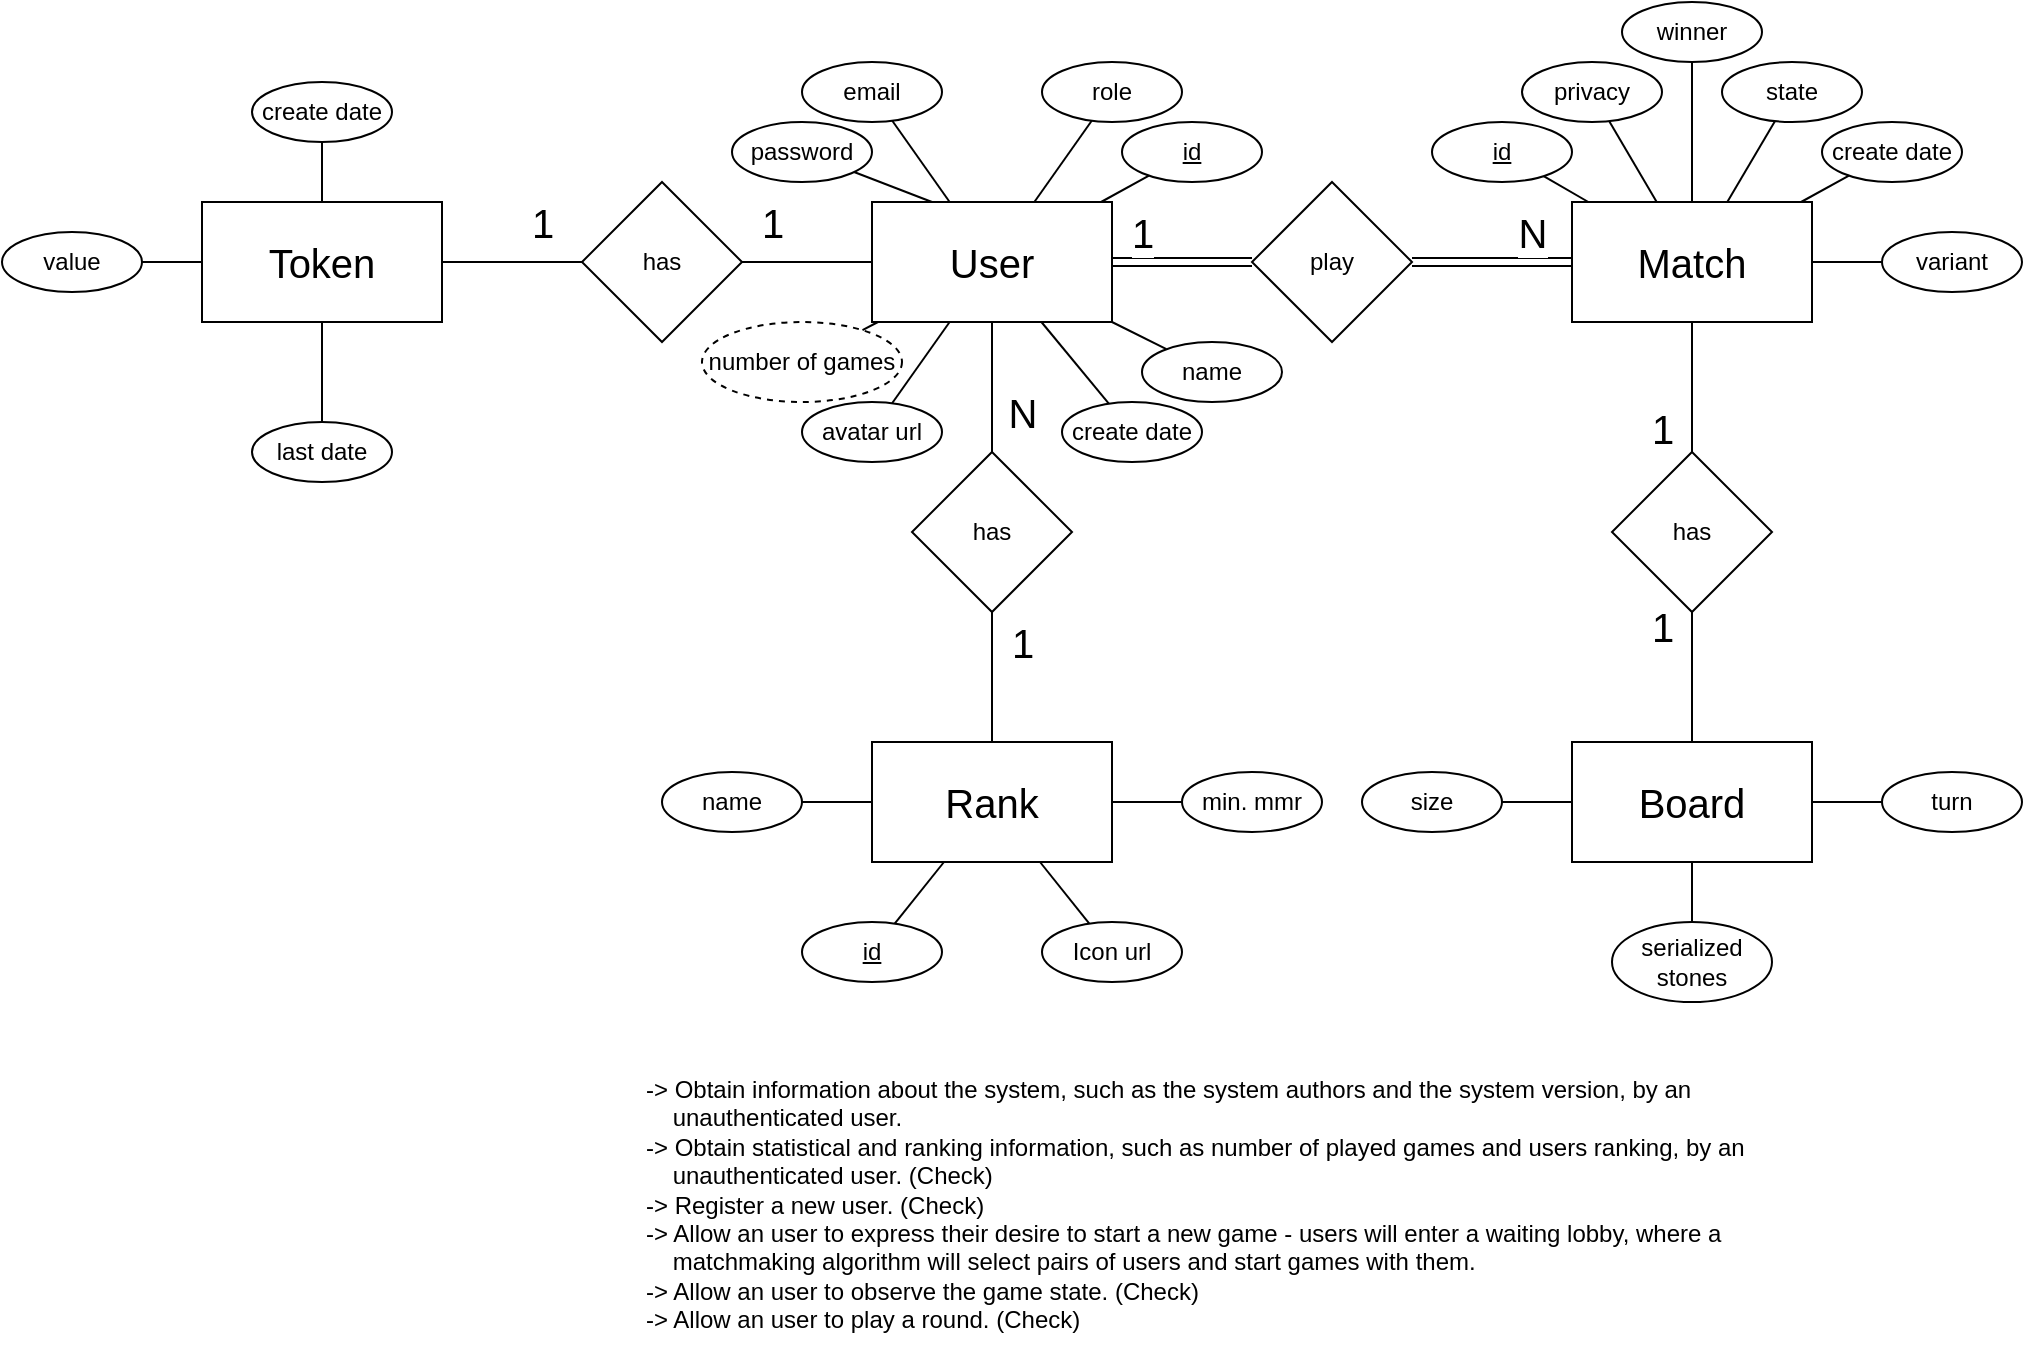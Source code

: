<mxfile version="22.0.5" type="device">
  <diagram name="Página-1" id="cOyWgmGHMXO5VJ9zmdlT">
    <mxGraphModel dx="2150" dy="720" grid="1" gridSize="10" guides="1" tooltips="1" connect="1" arrows="1" fold="1" page="1" pageScale="1" pageWidth="827" pageHeight="1169" math="0" shadow="0">
      <root>
        <mxCell id="0" />
        <mxCell id="1" parent="0" />
        <mxCell id="dx6zvSsTpxAph52ySE3O-1" value="&lt;font style=&quot;font-size: 20px;&quot;&gt;User&lt;/font&gt;" style="rounded=0;whiteSpace=wrap;html=1;" parent="1" vertex="1">
          <mxGeometry x="175" y="170" width="120" height="60" as="geometry" />
        </mxCell>
        <mxCell id="dx6zvSsTpxAph52ySE3O-2" value="&lt;span style=&quot;font-size: 20px;&quot;&gt;Match&lt;/span&gt;" style="rounded=0;whiteSpace=wrap;html=1;" parent="1" vertex="1">
          <mxGeometry x="525" y="170" width="120" height="60" as="geometry" />
        </mxCell>
        <mxCell id="dx6zvSsTpxAph52ySE3O-3" value="play" style="rhombus;whiteSpace=wrap;html=1;" parent="1" vertex="1">
          <mxGeometry x="365" y="160" width="80" height="80" as="geometry" />
        </mxCell>
        <mxCell id="dx6zvSsTpxAph52ySE3O-7" value="" style="endArrow=none;html=1;rounded=0;exitX=0;exitY=0.5;exitDx=0;exitDy=0;shape=link;entryX=1;entryY=0.5;entryDx=0;entryDy=0;" parent="1" source="dx6zvSsTpxAph52ySE3O-3" target="dx6zvSsTpxAph52ySE3O-1" edge="1">
          <mxGeometry width="50" height="50" relative="1" as="geometry">
            <mxPoint x="385" y="280" as="sourcePoint" />
            <mxPoint x="305" y="200" as="targetPoint" />
          </mxGeometry>
        </mxCell>
        <mxCell id="dx6zvSsTpxAph52ySE3O-15" value="1" style="edgeLabel;html=1;align=center;verticalAlign=middle;resizable=0;points=[];fontSize=20;" parent="dx6zvSsTpxAph52ySE3O-7" vertex="1" connectable="0">
          <mxGeometry x="0.058" y="3" relative="1" as="geometry">
            <mxPoint x="-18" y="-18" as="offset" />
          </mxGeometry>
        </mxCell>
        <mxCell id="dx6zvSsTpxAph52ySE3O-8" value="" style="endArrow=none;html=1;rounded=0;exitX=0;exitY=0.5;exitDx=0;exitDy=0;entryX=1;entryY=0.5;entryDx=0;entryDy=0;shape=link;" parent="1" source="dx6zvSsTpxAph52ySE3O-2" target="dx6zvSsTpxAph52ySE3O-3" edge="1">
          <mxGeometry width="50" height="50" relative="1" as="geometry">
            <mxPoint x="375" y="210" as="sourcePoint" />
            <mxPoint x="295" y="210" as="targetPoint" />
          </mxGeometry>
        </mxCell>
        <mxCell id="dx6zvSsTpxAph52ySE3O-13" value="N&lt;br style=&quot;font-size: 20px;&quot;&gt;" style="edgeLabel;html=1;align=center;verticalAlign=middle;resizable=0;points=[];fontSize=20;" parent="dx6zvSsTpxAph52ySE3O-8" vertex="1" connectable="0">
          <mxGeometry x="-0.15" relative="1" as="geometry">
            <mxPoint x="14" y="-15" as="offset" />
          </mxGeometry>
        </mxCell>
        <mxCell id="dx6zvSsTpxAph52ySE3O-11" value="number of games" style="ellipse;whiteSpace=wrap;html=1;dashed=1;" parent="1" vertex="1">
          <mxGeometry x="90" y="230" width="100" height="40" as="geometry" />
        </mxCell>
        <mxCell id="dx6zvSsTpxAph52ySE3O-12" value="" style="endArrow=none;html=1;rounded=0;" parent="1" source="dx6zvSsTpxAph52ySE3O-1" target="dx6zvSsTpxAph52ySE3O-11" edge="1">
          <mxGeometry width="50" height="50" relative="1" as="geometry">
            <mxPoint x="201.52" y="180" as="sourcePoint" />
            <mxPoint x="201.52" y="140" as="targetPoint" />
          </mxGeometry>
        </mxCell>
        <mxCell id="dx6zvSsTpxAph52ySE3O-22" value="-&gt; Obtain information about the system, such as the system authors and the system version, by an     unauthenticated user.&#xa;-&gt; Obtain statistical and ranking information, such as number of played games and users ranking, by an     unauthenticated user. (Check)&#xa;-&gt; Register a new user. (Check)&#xa;-&gt; Allow an user to express their desire to start a new game - users will enter a waiting lobby, where a     matchmaking algorithm will select pairs of users and start games with them.&#xa;-&gt; Allow an user to observe the game state. (Check)&#xa;-&gt; Allow an user to play a round. (Check)" style="text;whiteSpace=wrap;" parent="1" vertex="1">
          <mxGeometry x="60" y="600" width="560" height="150" as="geometry" />
        </mxCell>
        <mxCell id="dx6zvSsTpxAph52ySE3O-33" value="name" style="ellipse;whiteSpace=wrap;html=1;" parent="1" vertex="1">
          <mxGeometry x="310" y="240" width="70" height="30" as="geometry" />
        </mxCell>
        <mxCell id="dx6zvSsTpxAph52ySE3O-34" value="" style="endArrow=none;html=1;rounded=0;" parent="1" source="dx6zvSsTpxAph52ySE3O-1" target="dx6zvSsTpxAph52ySE3O-33" edge="1">
          <mxGeometry width="50" height="50" relative="1" as="geometry">
            <mxPoint x="351.52" y="310" as="sourcePoint" />
            <mxPoint x="401.52" y="260" as="targetPoint" />
          </mxGeometry>
        </mxCell>
        <mxCell id="dx6zvSsTpxAph52ySE3O-35" value="" style="endArrow=none;html=1;rounded=0;exitX=0.25;exitY=0;exitDx=0;exitDy=0;" parent="1" source="dx6zvSsTpxAph52ySE3O-1" target="dx6zvSsTpxAph52ySE3O-36" edge="1">
          <mxGeometry width="50" height="50" relative="1" as="geometry">
            <mxPoint x="351.52" y="310" as="sourcePoint" />
            <mxPoint x="131.52" y="140" as="targetPoint" />
          </mxGeometry>
        </mxCell>
        <mxCell id="dx6zvSsTpxAph52ySE3O-36" value="password" style="ellipse;whiteSpace=wrap;html=1;" parent="1" vertex="1">
          <mxGeometry x="105" y="130" width="70" height="30" as="geometry" />
        </mxCell>
        <mxCell id="dx6zvSsTpxAph52ySE3O-37" value="" style="endArrow=none;html=1;rounded=0;" parent="1" source="dx6zvSsTpxAph52ySE3O-1" target="dx6zvSsTpxAph52ySE3O-38" edge="1">
          <mxGeometry width="50" height="50" relative="1" as="geometry">
            <mxPoint x="171.52" y="240" as="sourcePoint" />
            <mxPoint x="268.005" y="137.729" as="targetPoint" />
          </mxGeometry>
        </mxCell>
        <mxCell id="dx6zvSsTpxAph52ySE3O-38" value="&lt;u&gt;id&lt;/u&gt;" style="ellipse;whiteSpace=wrap;html=1;" parent="1" vertex="1">
          <mxGeometry x="300" y="130" width="70" height="30" as="geometry" />
        </mxCell>
        <mxCell id="xWFfn3jdPb55RrBBfNBt-27" value="" style="endArrow=none;html=1;rounded=0;" parent="1" target="dx6zvSsTpxAph52ySE3O-2" edge="1">
          <mxGeometry width="50" height="50" relative="1" as="geometry">
            <mxPoint x="510.824" y="157.056" as="sourcePoint" />
            <mxPoint x="575" y="260" as="targetPoint" />
          </mxGeometry>
        </mxCell>
        <mxCell id="YAuTm9VH2tMG_GHbXv0A-7" value="&lt;span style=&quot;font-size: 20px;&quot;&gt;Token&lt;/span&gt;" style="rounded=0;whiteSpace=wrap;html=1;" parent="1" vertex="1">
          <mxGeometry x="-160" y="170" width="120" height="60" as="geometry" />
        </mxCell>
        <mxCell id="YAuTm9VH2tMG_GHbXv0A-8" value="has" style="rhombus;whiteSpace=wrap;html=1;" parent="1" vertex="1">
          <mxGeometry x="30" y="160" width="80" height="80" as="geometry" />
        </mxCell>
        <mxCell id="YAuTm9VH2tMG_GHbXv0A-9" value="" style="endArrow=none;html=1;rounded=0;entryX=0;entryY=0.5;entryDx=0;entryDy=0;exitX=1;exitY=0.5;exitDx=0;exitDy=0;" parent="1" source="YAuTm9VH2tMG_GHbXv0A-8" target="dx6zvSsTpxAph52ySE3O-1" edge="1">
          <mxGeometry width="50" height="50" relative="1" as="geometry">
            <mxPoint x="235" y="300" as="sourcePoint" />
            <mxPoint x="290" y="280" as="targetPoint" />
          </mxGeometry>
        </mxCell>
        <mxCell id="YAuTm9VH2tMG_GHbXv0A-16" value="1" style="edgeLabel;html=1;align=center;verticalAlign=middle;resizable=0;points=[];fontSize=20;" parent="YAuTm9VH2tMG_GHbXv0A-9" vertex="1" connectable="0">
          <mxGeometry x="-0.456" y="-1" relative="1" as="geometry">
            <mxPoint x="-3" y="-21" as="offset" />
          </mxGeometry>
        </mxCell>
        <mxCell id="YAuTm9VH2tMG_GHbXv0A-10" value="" style="endArrow=none;html=1;rounded=0;entryX=0;entryY=0.5;entryDx=0;entryDy=0;exitX=1;exitY=0.5;exitDx=0;exitDy=0;" parent="1" source="YAuTm9VH2tMG_GHbXv0A-7" target="YAuTm9VH2tMG_GHbXv0A-8" edge="1">
          <mxGeometry width="50" height="50" relative="1" as="geometry">
            <mxPoint x="244" y="305" as="sourcePoint" />
            <mxPoint x="245" y="240" as="targetPoint" />
          </mxGeometry>
        </mxCell>
        <mxCell id="YAuTm9VH2tMG_GHbXv0A-15" value="1" style="edgeLabel;html=1;align=center;verticalAlign=middle;resizable=0;points=[];fontSize=20;" parent="YAuTm9VH2tMG_GHbXv0A-10" vertex="1" connectable="0">
          <mxGeometry x="0.019" relative="1" as="geometry">
            <mxPoint x="14" y="-20" as="offset" />
          </mxGeometry>
        </mxCell>
        <mxCell id="YAuTm9VH2tMG_GHbXv0A-12" value="" style="endArrow=none;html=1;rounded=0;" parent="1" source="YAuTm9VH2tMG_GHbXv0A-7" target="YAuTm9VH2tMG_GHbXv0A-13" edge="1">
          <mxGeometry width="50" height="50" relative="1" as="geometry">
            <mxPoint x="100" y="300" as="sourcePoint" />
            <mxPoint x="-90" y="120" as="targetPoint" />
          </mxGeometry>
        </mxCell>
        <mxCell id="YAuTm9VH2tMG_GHbXv0A-13" value="create date" style="ellipse;whiteSpace=wrap;html=1;" parent="1" vertex="1">
          <mxGeometry x="-135" y="110" width="70" height="30" as="geometry" />
        </mxCell>
        <mxCell id="YAuTm9VH2tMG_GHbXv0A-18" value="value" style="ellipse;whiteSpace=wrap;html=1;" parent="1" vertex="1">
          <mxGeometry x="-260" y="185" width="70" height="30" as="geometry" />
        </mxCell>
        <mxCell id="YAuTm9VH2tMG_GHbXv0A-20" value="" style="endArrow=none;html=1;rounded=0;" parent="1" source="YAuTm9VH2tMG_GHbXv0A-18" target="YAuTm9VH2tMG_GHbXv0A-7" edge="1">
          <mxGeometry width="50" height="50" relative="1" as="geometry">
            <mxPoint x="-190" y="150" as="sourcePoint" />
            <mxPoint x="-90" y="130" as="targetPoint" />
          </mxGeometry>
        </mxCell>
        <mxCell id="eDnlF8v6GDu-VwRYmpLu-1" value="" style="endArrow=none;html=1;rounded=0;exitX=0.5;exitY=1;exitDx=0;exitDy=0;entryX=0.5;entryY=0;entryDx=0;entryDy=0;" parent="1" source="dx6zvSsTpxAph52ySE3O-1" target="eDnlF8v6GDu-VwRYmpLu-2" edge="1">
          <mxGeometry width="50" height="50" relative="1" as="geometry">
            <mxPoint x="270" y="300" as="sourcePoint" />
            <mxPoint x="235" y="300" as="targetPoint" />
          </mxGeometry>
        </mxCell>
        <mxCell id="eDnlF8v6GDu-VwRYmpLu-9" value="&lt;font style=&quot;font-size: 20px;&quot;&gt;N&lt;/font&gt;" style="edgeLabel;html=1;align=center;verticalAlign=middle;resizable=0;points=[];" parent="eDnlF8v6GDu-VwRYmpLu-1" vertex="1" connectable="0">
          <mxGeometry x="0.418" y="-1" relative="1" as="geometry">
            <mxPoint x="16" y="-1" as="offset" />
          </mxGeometry>
        </mxCell>
        <mxCell id="eDnlF8v6GDu-VwRYmpLu-2" value="has" style="rhombus;whiteSpace=wrap;html=1;" parent="1" vertex="1">
          <mxGeometry x="195" y="295" width="80" height="80" as="geometry" />
        </mxCell>
        <mxCell id="eDnlF8v6GDu-VwRYmpLu-4" value="&lt;font style=&quot;font-size: 20px;&quot;&gt;Rank&lt;/font&gt;" style="rounded=0;whiteSpace=wrap;html=1;" parent="1" vertex="1">
          <mxGeometry x="175" y="440" width="120" height="60" as="geometry" />
        </mxCell>
        <mxCell id="eDnlF8v6GDu-VwRYmpLu-5" value="" style="endArrow=none;html=1;rounded=0;entryX=0.5;entryY=1;entryDx=0;entryDy=0;exitX=0.5;exitY=0;exitDx=0;exitDy=0;" parent="1" source="eDnlF8v6GDu-VwRYmpLu-4" target="eDnlF8v6GDu-VwRYmpLu-2" edge="1">
          <mxGeometry width="50" height="50" relative="1" as="geometry">
            <mxPoint x="120" y="420" as="sourcePoint" />
            <mxPoint x="170" y="370" as="targetPoint" />
          </mxGeometry>
        </mxCell>
        <mxCell id="eDnlF8v6GDu-VwRYmpLu-8" value="1" style="edgeLabel;html=1;align=center;verticalAlign=middle;resizable=0;points=[];fontSize=20;" parent="eDnlF8v6GDu-VwRYmpLu-5" vertex="1" connectable="0">
          <mxGeometry x="-0.165" relative="1" as="geometry">
            <mxPoint x="15" y="-23" as="offset" />
          </mxGeometry>
        </mxCell>
        <mxCell id="eDnlF8v6GDu-VwRYmpLu-10" value="" style="endArrow=none;html=1;rounded=0;entryX=0;entryY=0.5;entryDx=0;entryDy=0;exitX=1;exitY=0.5;exitDx=0;exitDy=0;" parent="1" source="eDnlF8v6GDu-VwRYmpLu-11" target="eDnlF8v6GDu-VwRYmpLu-4" edge="1">
          <mxGeometry width="50" height="50" relative="1" as="geometry">
            <mxPoint x="130" y="470" as="sourcePoint" />
            <mxPoint x="180" y="300" as="targetPoint" />
          </mxGeometry>
        </mxCell>
        <mxCell id="eDnlF8v6GDu-VwRYmpLu-11" value="name" style="ellipse;whiteSpace=wrap;html=1;" parent="1" vertex="1">
          <mxGeometry x="70" y="455" width="70" height="30" as="geometry" />
        </mxCell>
        <mxCell id="eDnlF8v6GDu-VwRYmpLu-12" value="&lt;u&gt;id&lt;/u&gt;" style="ellipse;whiteSpace=wrap;html=1;" parent="1" vertex="1">
          <mxGeometry x="140" y="530" width="70" height="30" as="geometry" />
        </mxCell>
        <mxCell id="eDnlF8v6GDu-VwRYmpLu-13" value="" style="endArrow=none;html=1;rounded=0;" parent="1" source="eDnlF8v6GDu-VwRYmpLu-12" target="eDnlF8v6GDu-VwRYmpLu-4" edge="1">
          <mxGeometry width="50" height="50" relative="1" as="geometry">
            <mxPoint x="150" y="480" as="sourcePoint" />
            <mxPoint x="185" y="480" as="targetPoint" />
          </mxGeometry>
        </mxCell>
        <mxCell id="eDnlF8v6GDu-VwRYmpLu-14" value="Icon url" style="ellipse;whiteSpace=wrap;html=1;" parent="1" vertex="1">
          <mxGeometry x="260" y="530" width="70" height="30" as="geometry" />
        </mxCell>
        <mxCell id="eDnlF8v6GDu-VwRYmpLu-15" value="" style="endArrow=none;html=1;rounded=0;" parent="1" source="eDnlF8v6GDu-VwRYmpLu-14" target="eDnlF8v6GDu-VwRYmpLu-4" edge="1">
          <mxGeometry width="50" height="50" relative="1" as="geometry">
            <mxPoint x="196" y="541" as="sourcePoint" />
            <mxPoint x="221" y="510" as="targetPoint" />
          </mxGeometry>
        </mxCell>
        <mxCell id="eDnlF8v6GDu-VwRYmpLu-16" value="min. mmr" style="ellipse;whiteSpace=wrap;html=1;" parent="1" vertex="1">
          <mxGeometry x="330" y="455" width="70" height="30" as="geometry" />
        </mxCell>
        <mxCell id="eDnlF8v6GDu-VwRYmpLu-17" value="" style="endArrow=none;html=1;rounded=0;" parent="1" source="eDnlF8v6GDu-VwRYmpLu-16" target="eDnlF8v6GDu-VwRYmpLu-4" edge="1">
          <mxGeometry width="50" height="50" relative="1" as="geometry">
            <mxPoint x="196" y="541" as="sourcePoint" />
            <mxPoint x="221" y="510" as="targetPoint" />
          </mxGeometry>
        </mxCell>
        <mxCell id="eDnlF8v6GDu-VwRYmpLu-18" value="email" style="ellipse;whiteSpace=wrap;html=1;" parent="1" vertex="1">
          <mxGeometry x="140" y="100" width="70" height="30" as="geometry" />
        </mxCell>
        <mxCell id="eDnlF8v6GDu-VwRYmpLu-19" value="" style="endArrow=none;html=1;rounded=0;" parent="1" source="dx6zvSsTpxAph52ySE3O-1" target="eDnlF8v6GDu-VwRYmpLu-18" edge="1">
          <mxGeometry width="50" height="50" relative="1" as="geometry">
            <mxPoint x="277" y="240" as="sourcePoint" />
            <mxPoint x="299" y="261" as="targetPoint" />
          </mxGeometry>
        </mxCell>
        <mxCell id="eDnlF8v6GDu-VwRYmpLu-20" value="" style="endArrow=none;html=1;rounded=0;" parent="1" source="dx6zvSsTpxAph52ySE3O-1" target="eDnlF8v6GDu-VwRYmpLu-21" edge="1">
          <mxGeometry width="50" height="50" relative="1" as="geometry">
            <mxPoint x="260" y="240" as="sourcePoint" />
            <mxPoint x="350" y="250" as="targetPoint" />
          </mxGeometry>
        </mxCell>
        <mxCell id="eDnlF8v6GDu-VwRYmpLu-21" value="role" style="ellipse;whiteSpace=wrap;html=1;" parent="1" vertex="1">
          <mxGeometry x="260" y="100" width="70" height="30" as="geometry" />
        </mxCell>
        <mxCell id="eDnlF8v6GDu-VwRYmpLu-22" value="" style="endArrow=none;html=1;rounded=0;" parent="1" source="eDnlF8v6GDu-VwRYmpLu-23" target="dx6zvSsTpxAph52ySE3O-1" edge="1">
          <mxGeometry width="50" height="50" relative="1" as="geometry">
            <mxPoint x="310" y="250" as="sourcePoint" />
            <mxPoint x="176" y="165" as="targetPoint" />
          </mxGeometry>
        </mxCell>
        <mxCell id="eDnlF8v6GDu-VwRYmpLu-23" value="create date" style="ellipse;whiteSpace=wrap;html=1;" parent="1" vertex="1">
          <mxGeometry x="270" y="270" width="70" height="30" as="geometry" />
        </mxCell>
        <mxCell id="eDnlF8v6GDu-VwRYmpLu-24" value="avatar url" style="ellipse;whiteSpace=wrap;html=1;" parent="1" vertex="1">
          <mxGeometry x="140" y="270" width="70" height="30" as="geometry" />
        </mxCell>
        <mxCell id="eDnlF8v6GDu-VwRYmpLu-25" value="" style="endArrow=none;html=1;rounded=0;" parent="1" source="eDnlF8v6GDu-VwRYmpLu-24" target="dx6zvSsTpxAph52ySE3O-1" edge="1">
          <mxGeometry width="50" height="50" relative="1" as="geometry">
            <mxPoint x="323" y="253" as="sourcePoint" />
            <mxPoint x="300" y="240" as="targetPoint" />
          </mxGeometry>
        </mxCell>
        <mxCell id="eDnlF8v6GDu-VwRYmpLu-26" value="last date" style="ellipse;whiteSpace=wrap;html=1;" parent="1" vertex="1">
          <mxGeometry x="-135" y="280" width="70" height="30" as="geometry" />
        </mxCell>
        <mxCell id="eDnlF8v6GDu-VwRYmpLu-27" value="" style="endArrow=none;html=1;rounded=0;exitX=0.5;exitY=1;exitDx=0;exitDy=0;entryX=0.5;entryY=0;entryDx=0;entryDy=0;" parent="1" source="YAuTm9VH2tMG_GHbXv0A-7" target="eDnlF8v6GDu-VwRYmpLu-26" edge="1">
          <mxGeometry width="50" height="50" relative="1" as="geometry">
            <mxPoint x="-90" y="180" as="sourcePoint" />
            <mxPoint x="-90" y="150" as="targetPoint" />
          </mxGeometry>
        </mxCell>
        <mxCell id="eDnlF8v6GDu-VwRYmpLu-28" value="" style="endArrow=none;html=1;rounded=0;" parent="1" source="dx6zvSsTpxAph52ySE3O-2" target="eDnlF8v6GDu-VwRYmpLu-29" edge="1">
          <mxGeometry width="50" height="50" relative="1" as="geometry">
            <mxPoint x="529" y="168" as="sourcePoint" />
            <mxPoint x="570" y="130" as="targetPoint" />
          </mxGeometry>
        </mxCell>
        <mxCell id="eDnlF8v6GDu-VwRYmpLu-29" value="privacy" style="ellipse;whiteSpace=wrap;html=1;fontStyle=0" parent="1" vertex="1">
          <mxGeometry x="500" y="100" width="70" height="30" as="geometry" />
        </mxCell>
        <mxCell id="eDnlF8v6GDu-VwRYmpLu-30" value="create date" style="ellipse;whiteSpace=wrap;html=1;fontStyle=0" parent="1" vertex="1">
          <mxGeometry x="650" y="130" width="70" height="30" as="geometry" />
        </mxCell>
        <mxCell id="eDnlF8v6GDu-VwRYmpLu-31" value="" style="endArrow=none;html=1;rounded=0;" parent="1" source="dx6zvSsTpxAph52ySE3O-2" target="eDnlF8v6GDu-VwRYmpLu-30" edge="1">
          <mxGeometry width="50" height="50" relative="1" as="geometry">
            <mxPoint x="577" y="180" as="sourcePoint" />
            <mxPoint x="554" y="140" as="targetPoint" />
          </mxGeometry>
        </mxCell>
        <mxCell id="eDnlF8v6GDu-VwRYmpLu-32" value="state" style="ellipse;whiteSpace=wrap;html=1;fontStyle=0" parent="1" vertex="1">
          <mxGeometry x="600" y="100" width="70" height="30" as="geometry" />
        </mxCell>
        <mxCell id="eDnlF8v6GDu-VwRYmpLu-33" value="" style="endArrow=none;html=1;rounded=0;" parent="1" source="eDnlF8v6GDu-VwRYmpLu-32" target="dx6zvSsTpxAph52ySE3O-2" edge="1">
          <mxGeometry width="50" height="50" relative="1" as="geometry">
            <mxPoint x="595" y="110" as="sourcePoint" />
            <mxPoint x="595" y="180" as="targetPoint" />
          </mxGeometry>
        </mxCell>
        <mxCell id="eDnlF8v6GDu-VwRYmpLu-48" value="id" style="ellipse;whiteSpace=wrap;html=1;fontStyle=4" parent="1" vertex="1">
          <mxGeometry x="455" y="130" width="70" height="30" as="geometry" />
        </mxCell>
        <mxCell id="7NCyY2Ha6fcEj00MWckL-2" value="" style="endArrow=none;html=1;rounded=0;exitX=0.5;exitY=1;exitDx=0;exitDy=0;entryX=0.5;entryY=0;entryDx=0;entryDy=0;" parent="1" source="dx6zvSsTpxAph52ySE3O-2" target="7NCyY2Ha6fcEj00MWckL-4" edge="1">
          <mxGeometry width="50" height="50" relative="1" as="geometry">
            <mxPoint x="375" y="210" as="sourcePoint" />
            <mxPoint x="585" y="290" as="targetPoint" />
          </mxGeometry>
        </mxCell>
        <mxCell id="7NCyY2Ha6fcEj00MWckL-3" value="1" style="edgeLabel;html=1;align=center;verticalAlign=middle;resizable=0;points=[];fontSize=20;" parent="7NCyY2Ha6fcEj00MWckL-2" vertex="1" connectable="0">
          <mxGeometry x="0.058" y="3" relative="1" as="geometry">
            <mxPoint x="-18" y="18" as="offset" />
          </mxGeometry>
        </mxCell>
        <mxCell id="7NCyY2Ha6fcEj00MWckL-4" value="has" style="rhombus;whiteSpace=wrap;html=1;" parent="1" vertex="1">
          <mxGeometry x="545" y="295" width="80" height="80" as="geometry" />
        </mxCell>
        <mxCell id="7NCyY2Ha6fcEj00MWckL-6" value="" style="endArrow=none;html=1;rounded=0;exitX=0.5;exitY=1;exitDx=0;exitDy=0;entryX=0.5;entryY=0;entryDx=0;entryDy=0;" parent="1" source="7NCyY2Ha6fcEj00MWckL-4" target="7NCyY2Ha6fcEj00MWckL-8" edge="1">
          <mxGeometry width="50" height="50" relative="1" as="geometry">
            <mxPoint x="245" y="240" as="sourcePoint" />
            <mxPoint x="585" y="450" as="targetPoint" />
          </mxGeometry>
        </mxCell>
        <mxCell id="7NCyY2Ha6fcEj00MWckL-7" value="&lt;font style=&quot;font-size: 20px;&quot;&gt;1&lt;/font&gt;" style="edgeLabel;html=1;align=center;verticalAlign=middle;resizable=0;points=[];" parent="7NCyY2Ha6fcEj00MWckL-6" vertex="1" connectable="0">
          <mxGeometry x="0.418" y="-1" relative="1" as="geometry">
            <mxPoint x="-14" y="-39" as="offset" />
          </mxGeometry>
        </mxCell>
        <mxCell id="7NCyY2Ha6fcEj00MWckL-8" value="&lt;span style=&quot;font-size: 20px;&quot;&gt;Board&lt;br&gt;&lt;/span&gt;" style="rounded=0;whiteSpace=wrap;html=1;" parent="1" vertex="1">
          <mxGeometry x="525" y="440" width="120" height="60" as="geometry" />
        </mxCell>
        <mxCell id="7NCyY2Ha6fcEj00MWckL-9" value="size" style="ellipse;whiteSpace=wrap;html=1;" parent="1" vertex="1">
          <mxGeometry x="420" y="455" width="70" height="30" as="geometry" />
        </mxCell>
        <mxCell id="7NCyY2Ha6fcEj00MWckL-10" value="" style="endArrow=none;html=1;rounded=0;exitX=0;exitY=0.5;exitDx=0;exitDy=0;" parent="1" source="7NCyY2Ha6fcEj00MWckL-8" target="7NCyY2Ha6fcEj00MWckL-9" edge="1">
          <mxGeometry width="50" height="50" relative="1" as="geometry">
            <mxPoint x="340" y="480" as="sourcePoint" />
            <mxPoint x="490" y="470" as="targetPoint" />
          </mxGeometry>
        </mxCell>
        <mxCell id="7NCyY2Ha6fcEj00MWckL-13" value="variant" style="ellipse;whiteSpace=wrap;html=1;" parent="1" vertex="1">
          <mxGeometry x="680" y="185" width="70" height="30" as="geometry" />
        </mxCell>
        <mxCell id="7NCyY2Ha6fcEj00MWckL-14" value="" style="endArrow=none;html=1;rounded=0;" parent="1" source="7NCyY2Ha6fcEj00MWckL-13" target="dx6zvSsTpxAph52ySE3O-2" edge="1">
          <mxGeometry width="50" height="50" relative="1" as="geometry">
            <mxPoint x="680" y="205" as="sourcePoint" />
            <mxPoint x="506.741" y="531.827" as="targetPoint" />
          </mxGeometry>
        </mxCell>
        <mxCell id="7NCyY2Ha6fcEj00MWckL-15" value="serialized stones" style="ellipse;whiteSpace=wrap;html=1;" parent="1" vertex="1">
          <mxGeometry x="545" y="530" width="80" height="40" as="geometry" />
        </mxCell>
        <mxCell id="7NCyY2Ha6fcEj00MWckL-16" value="" style="endArrow=none;html=1;rounded=0;exitX=0.5;exitY=0;exitDx=0;exitDy=0;entryX=0.5;entryY=1;entryDx=0;entryDy=0;" parent="1" source="7NCyY2Ha6fcEj00MWckL-15" target="7NCyY2Ha6fcEj00MWckL-8" edge="1">
          <mxGeometry width="50" height="50" relative="1" as="geometry">
            <mxPoint x="535" y="480" as="sourcePoint" />
            <mxPoint x="500" y="480" as="targetPoint" />
          </mxGeometry>
        </mxCell>
        <mxCell id="7NCyY2Ha6fcEj00MWckL-17" value="" style="endArrow=none;html=1;rounded=0;entryX=1;entryY=0.5;entryDx=0;entryDy=0;" parent="1" source="7NCyY2Ha6fcEj00MWckL-18" target="7NCyY2Ha6fcEj00MWckL-8" edge="1">
          <mxGeometry width="50" height="50" relative="1" as="geometry">
            <mxPoint x="690" y="470" as="sourcePoint" />
            <mxPoint x="595" y="510" as="targetPoint" />
          </mxGeometry>
        </mxCell>
        <mxCell id="7NCyY2Ha6fcEj00MWckL-18" value="turn" style="ellipse;whiteSpace=wrap;html=1;" parent="1" vertex="1">
          <mxGeometry x="680" y="455" width="70" height="30" as="geometry" />
        </mxCell>
        <mxCell id="BXxIuAlwfflKgI2De5CD-1" value="winner" style="ellipse;whiteSpace=wrap;html=1;fontStyle=0" parent="1" vertex="1">
          <mxGeometry x="550" y="70" width="70" height="30" as="geometry" />
        </mxCell>
        <mxCell id="BXxIuAlwfflKgI2De5CD-2" value="" style="endArrow=none;html=1;rounded=0;exitX=0.5;exitY=0;exitDx=0;exitDy=0;" parent="1" source="dx6zvSsTpxAph52ySE3O-2" target="BXxIuAlwfflKgI2De5CD-1" edge="1">
          <mxGeometry width="50" height="50" relative="1" as="geometry">
            <mxPoint x="649" y="180" as="sourcePoint" />
            <mxPoint x="673" y="167" as="targetPoint" />
          </mxGeometry>
        </mxCell>
      </root>
    </mxGraphModel>
  </diagram>
</mxfile>
